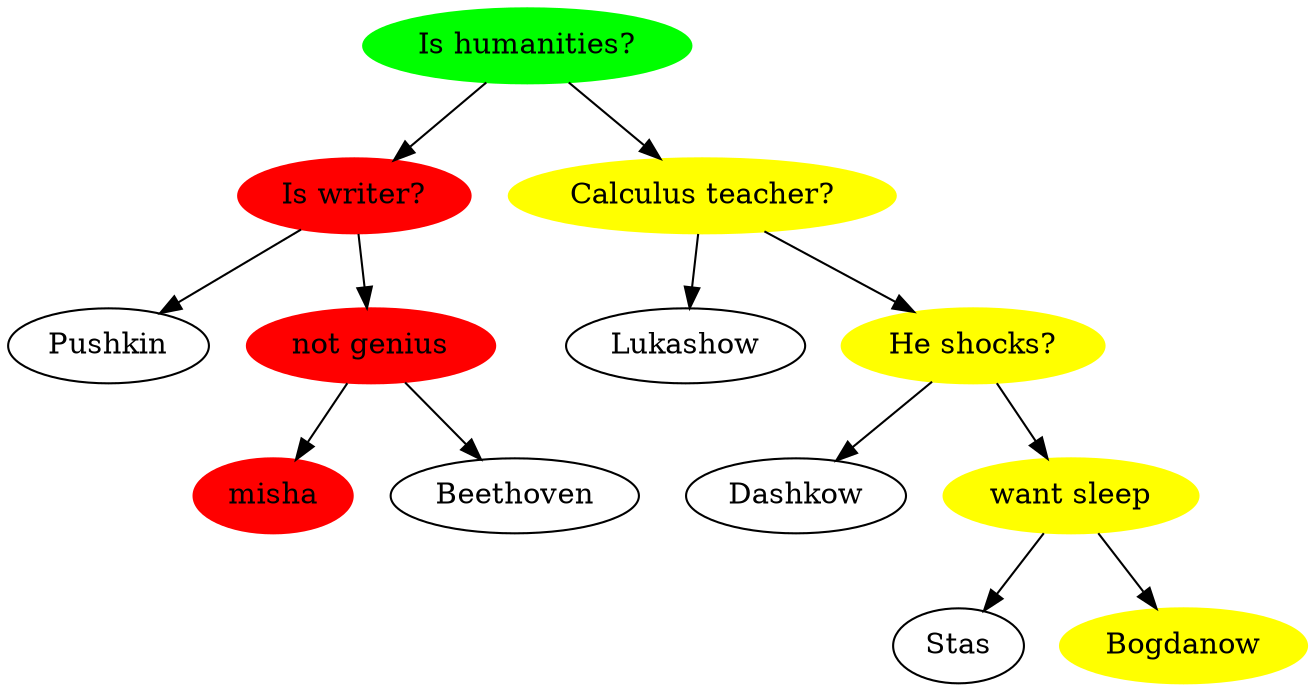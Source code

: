 digraph G{
"Is humanities?"->"Is writer?";
"Is humanities?"->"Calculus teacher?";
"Is writer?"->"Pushkin";
"Is writer?"->"not genius";
"Pushkin";
"not genius"->"misha";
"not genius"->"Beethoven";
"misha";
"Beethoven";
"Calculus teacher?"->"Lukashow";
"Calculus teacher?"->"He shocks?";
"Lukashow";
"He shocks?"->"Dashkow";
"He shocks?"->"want sleep";
"Dashkow";
"want sleep"->"Stas";
"want sleep"->"Bogdanow";
"Stas";
"Bogdanow";
"Bogdanow"[color="yellow" style=filled];
"want sleep"[color="yellow" style=filled];
"He shocks?"[color="yellow" style=filled];
"Calculus teacher?"[color="yellow" style=filled];
"Is humanities?"[color="yellow" style=filled];
"misha"[color="red" style=filled];
"not genius"[color="red" style=filled];
"Is writer?"[color="red" style=filled];
"Is humanities?"[color="red" style=filled];
"Is humanities?"[color="green" style=filled];
}